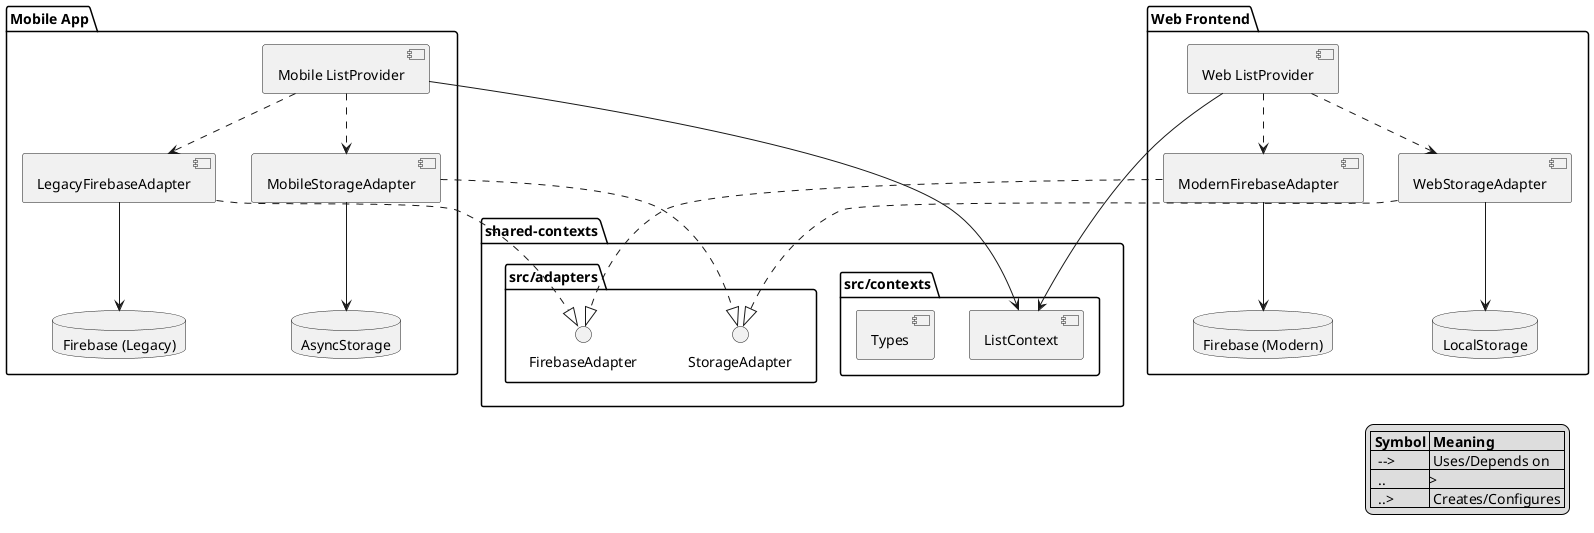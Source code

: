 @startuml Shared Context Architecture

package "shared-contexts" {
    package "src/contexts" {
        [ListContext] as LC
        [Types] as T
    }
    
    package "src/adapters" {
        interface "StorageAdapter" as SA
        interface "FirebaseAdapter" as FA
    }
}

package "Mobile App" {
    [MobileStorageAdapter] as MSA
    [LegacyFirebaseAdapter] as LFA
    [Mobile ListProvider] as MLP
    database "AsyncStorage" as AS
    database "Firebase (Legacy)" as FBL
}

package "Web Frontend" {
    [WebStorageAdapter] as WSA
    [ModernFirebaseAdapter] as MFA
    [Web ListProvider] as WLP
    database "LocalStorage" as LS
    database "Firebase (Modern)" as FBM
}

' Implementations
MSA ..|> SA
LFA ..|> FA
WSA ..|> SA
MFA ..|> FA

' Usage relationships
MLP --> LC
WLP --> LC

' Storage relationships
MSA --> AS
WSA --> LS
LFA --> FBL
MFA --> FBM

' Provider relationships
MLP ..> MSA
MLP ..> LFA
WLP ..> WSA
WLP ..> MFA

legend right
    |= Symbol |= Meaning |
    |  -->   | Uses/Depends on |
    |  ..|>  | Implements |
    |  ..>   | Creates/Configures |
endlegend

@enduml 